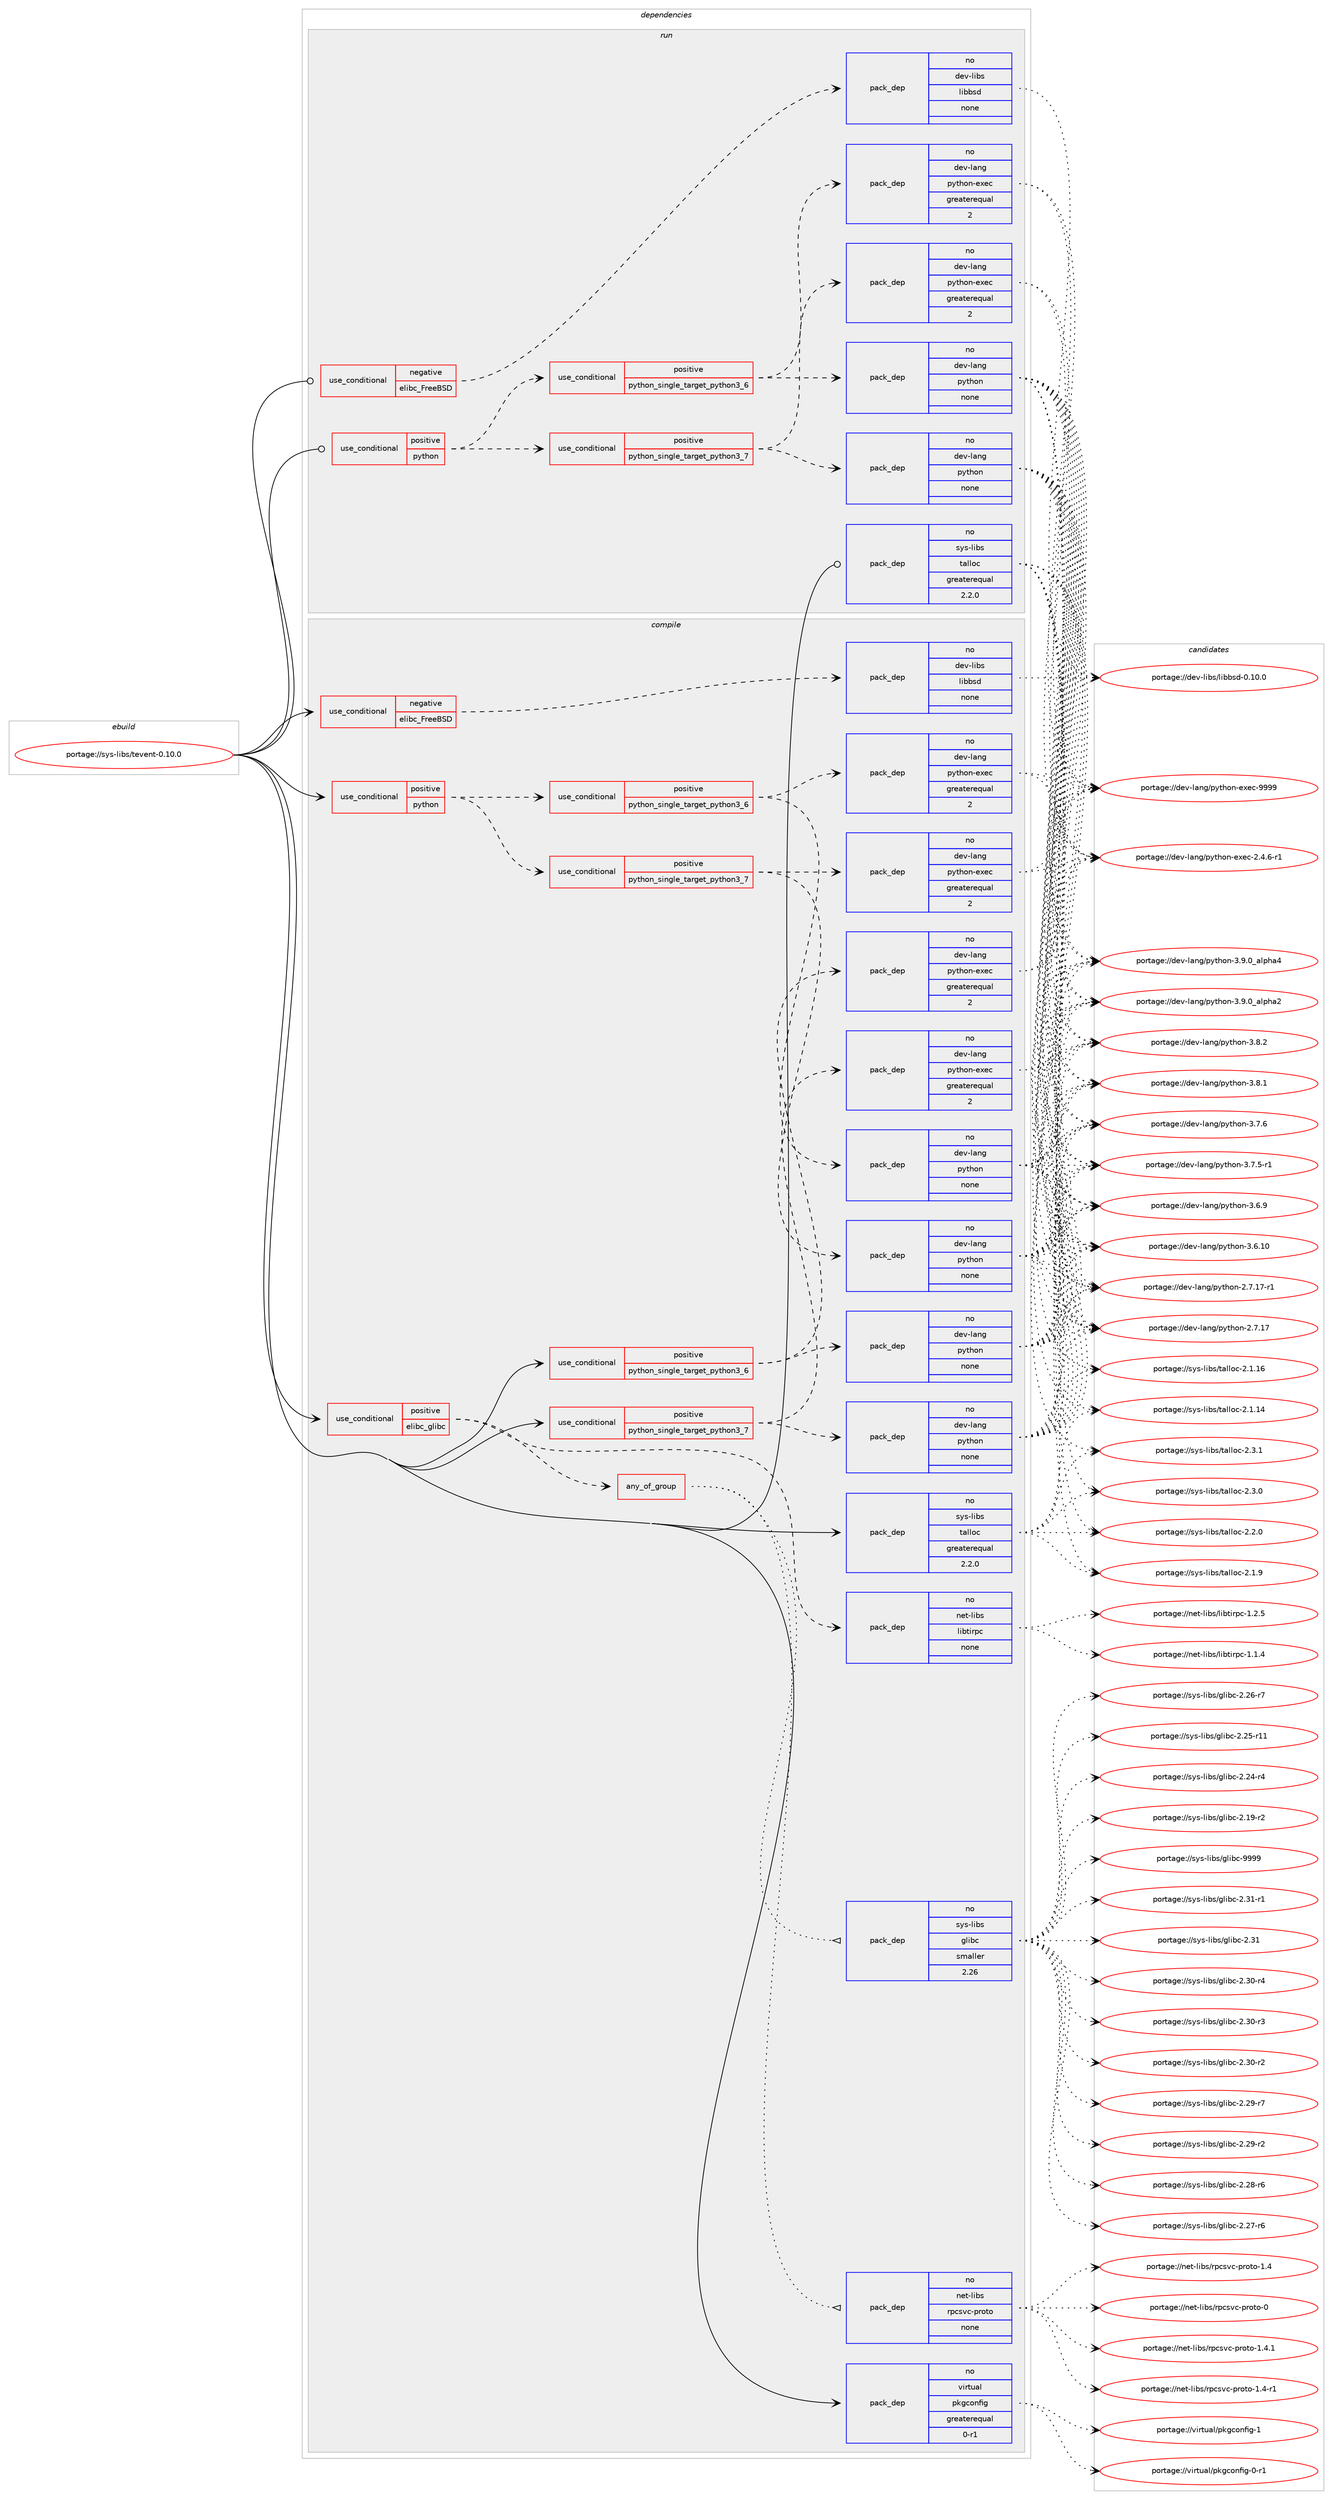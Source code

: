digraph prolog {

# *************
# Graph options
# *************

newrank=true;
concentrate=true;
compound=true;
graph [rankdir=LR,fontname=Helvetica,fontsize=10,ranksep=1.5];#, ranksep=2.5, nodesep=0.2];
edge  [arrowhead=vee];
node  [fontname=Helvetica,fontsize=10];

# **********
# The ebuild
# **********

subgraph cluster_leftcol {
color=gray;
rank=same;
label=<<i>ebuild</i>>;
id [label="portage://sys-libs/tevent-0.10.0", color=red, width=4, href="../sys-libs/tevent-0.10.0.svg"];
}

# ****************
# The dependencies
# ****************

subgraph cluster_midcol {
color=gray;
label=<<i>dependencies</i>>;
subgraph cluster_compile {
fillcolor="#eeeeee";
style=filled;
label=<<i>compile</i>>;
subgraph cond4148 {
dependency25490 [label=<<TABLE BORDER="0" CELLBORDER="1" CELLSPACING="0" CELLPADDING="4"><TR><TD ROWSPAN="3" CELLPADDING="10">use_conditional</TD></TR><TR><TD>negative</TD></TR><TR><TD>elibc_FreeBSD</TD></TR></TABLE>>, shape=none, color=red];
subgraph pack20669 {
dependency25491 [label=<<TABLE BORDER="0" CELLBORDER="1" CELLSPACING="0" CELLPADDING="4" WIDTH="220"><TR><TD ROWSPAN="6" CELLPADDING="30">pack_dep</TD></TR><TR><TD WIDTH="110">no</TD></TR><TR><TD>dev-libs</TD></TR><TR><TD>libbsd</TD></TR><TR><TD>none</TD></TR><TR><TD></TD></TR></TABLE>>, shape=none, color=blue];
}
dependency25490:e -> dependency25491:w [weight=20,style="dashed",arrowhead="vee"];
}
id:e -> dependency25490:w [weight=20,style="solid",arrowhead="vee"];
subgraph cond4149 {
dependency25492 [label=<<TABLE BORDER="0" CELLBORDER="1" CELLSPACING="0" CELLPADDING="4"><TR><TD ROWSPAN="3" CELLPADDING="10">use_conditional</TD></TR><TR><TD>positive</TD></TR><TR><TD>elibc_glibc</TD></TR></TABLE>>, shape=none, color=red];
subgraph pack20670 {
dependency25493 [label=<<TABLE BORDER="0" CELLBORDER="1" CELLSPACING="0" CELLPADDING="4" WIDTH="220"><TR><TD ROWSPAN="6" CELLPADDING="30">pack_dep</TD></TR><TR><TD WIDTH="110">no</TD></TR><TR><TD>net-libs</TD></TR><TR><TD>libtirpc</TD></TR><TR><TD>none</TD></TR><TR><TD></TD></TR></TABLE>>, shape=none, color=blue];
}
dependency25492:e -> dependency25493:w [weight=20,style="dashed",arrowhead="vee"];
subgraph any656 {
dependency25494 [label=<<TABLE BORDER="0" CELLBORDER="1" CELLSPACING="0" CELLPADDING="4"><TR><TD CELLPADDING="10">any_of_group</TD></TR></TABLE>>, shape=none, color=red];subgraph pack20671 {
dependency25495 [label=<<TABLE BORDER="0" CELLBORDER="1" CELLSPACING="0" CELLPADDING="4" WIDTH="220"><TR><TD ROWSPAN="6" CELLPADDING="30">pack_dep</TD></TR><TR><TD WIDTH="110">no</TD></TR><TR><TD>net-libs</TD></TR><TR><TD>rpcsvc-proto</TD></TR><TR><TD>none</TD></TR><TR><TD></TD></TR></TABLE>>, shape=none, color=blue];
}
dependency25494:e -> dependency25495:w [weight=20,style="dotted",arrowhead="oinv"];
subgraph pack20672 {
dependency25496 [label=<<TABLE BORDER="0" CELLBORDER="1" CELLSPACING="0" CELLPADDING="4" WIDTH="220"><TR><TD ROWSPAN="6" CELLPADDING="30">pack_dep</TD></TR><TR><TD WIDTH="110">no</TD></TR><TR><TD>sys-libs</TD></TR><TR><TD>glibc</TD></TR><TR><TD>smaller</TD></TR><TR><TD>2.26</TD></TR></TABLE>>, shape=none, color=blue];
}
dependency25494:e -> dependency25496:w [weight=20,style="dotted",arrowhead="oinv"];
}
dependency25492:e -> dependency25494:w [weight=20,style="dashed",arrowhead="vee"];
}
id:e -> dependency25492:w [weight=20,style="solid",arrowhead="vee"];
subgraph cond4150 {
dependency25497 [label=<<TABLE BORDER="0" CELLBORDER="1" CELLSPACING="0" CELLPADDING="4"><TR><TD ROWSPAN="3" CELLPADDING="10">use_conditional</TD></TR><TR><TD>positive</TD></TR><TR><TD>python</TD></TR></TABLE>>, shape=none, color=red];
subgraph cond4151 {
dependency25498 [label=<<TABLE BORDER="0" CELLBORDER="1" CELLSPACING="0" CELLPADDING="4"><TR><TD ROWSPAN="3" CELLPADDING="10">use_conditional</TD></TR><TR><TD>positive</TD></TR><TR><TD>python_single_target_python3_6</TD></TR></TABLE>>, shape=none, color=red];
subgraph pack20673 {
dependency25499 [label=<<TABLE BORDER="0" CELLBORDER="1" CELLSPACING="0" CELLPADDING="4" WIDTH="220"><TR><TD ROWSPAN="6" CELLPADDING="30">pack_dep</TD></TR><TR><TD WIDTH="110">no</TD></TR><TR><TD>dev-lang</TD></TR><TR><TD>python</TD></TR><TR><TD>none</TD></TR><TR><TD></TD></TR></TABLE>>, shape=none, color=blue];
}
dependency25498:e -> dependency25499:w [weight=20,style="dashed",arrowhead="vee"];
subgraph pack20674 {
dependency25500 [label=<<TABLE BORDER="0" CELLBORDER="1" CELLSPACING="0" CELLPADDING="4" WIDTH="220"><TR><TD ROWSPAN="6" CELLPADDING="30">pack_dep</TD></TR><TR><TD WIDTH="110">no</TD></TR><TR><TD>dev-lang</TD></TR><TR><TD>python-exec</TD></TR><TR><TD>greaterequal</TD></TR><TR><TD>2</TD></TR></TABLE>>, shape=none, color=blue];
}
dependency25498:e -> dependency25500:w [weight=20,style="dashed",arrowhead="vee"];
}
dependency25497:e -> dependency25498:w [weight=20,style="dashed",arrowhead="vee"];
subgraph cond4152 {
dependency25501 [label=<<TABLE BORDER="0" CELLBORDER="1" CELLSPACING="0" CELLPADDING="4"><TR><TD ROWSPAN="3" CELLPADDING="10">use_conditional</TD></TR><TR><TD>positive</TD></TR><TR><TD>python_single_target_python3_7</TD></TR></TABLE>>, shape=none, color=red];
subgraph pack20675 {
dependency25502 [label=<<TABLE BORDER="0" CELLBORDER="1" CELLSPACING="0" CELLPADDING="4" WIDTH="220"><TR><TD ROWSPAN="6" CELLPADDING="30">pack_dep</TD></TR><TR><TD WIDTH="110">no</TD></TR><TR><TD>dev-lang</TD></TR><TR><TD>python</TD></TR><TR><TD>none</TD></TR><TR><TD></TD></TR></TABLE>>, shape=none, color=blue];
}
dependency25501:e -> dependency25502:w [weight=20,style="dashed",arrowhead="vee"];
subgraph pack20676 {
dependency25503 [label=<<TABLE BORDER="0" CELLBORDER="1" CELLSPACING="0" CELLPADDING="4" WIDTH="220"><TR><TD ROWSPAN="6" CELLPADDING="30">pack_dep</TD></TR><TR><TD WIDTH="110">no</TD></TR><TR><TD>dev-lang</TD></TR><TR><TD>python-exec</TD></TR><TR><TD>greaterequal</TD></TR><TR><TD>2</TD></TR></TABLE>>, shape=none, color=blue];
}
dependency25501:e -> dependency25503:w [weight=20,style="dashed",arrowhead="vee"];
}
dependency25497:e -> dependency25501:w [weight=20,style="dashed",arrowhead="vee"];
}
id:e -> dependency25497:w [weight=20,style="solid",arrowhead="vee"];
subgraph cond4153 {
dependency25504 [label=<<TABLE BORDER="0" CELLBORDER="1" CELLSPACING="0" CELLPADDING="4"><TR><TD ROWSPAN="3" CELLPADDING="10">use_conditional</TD></TR><TR><TD>positive</TD></TR><TR><TD>python_single_target_python3_6</TD></TR></TABLE>>, shape=none, color=red];
subgraph pack20677 {
dependency25505 [label=<<TABLE BORDER="0" CELLBORDER="1" CELLSPACING="0" CELLPADDING="4" WIDTH="220"><TR><TD ROWSPAN="6" CELLPADDING="30">pack_dep</TD></TR><TR><TD WIDTH="110">no</TD></TR><TR><TD>dev-lang</TD></TR><TR><TD>python</TD></TR><TR><TD>none</TD></TR><TR><TD></TD></TR></TABLE>>, shape=none, color=blue];
}
dependency25504:e -> dependency25505:w [weight=20,style="dashed",arrowhead="vee"];
subgraph pack20678 {
dependency25506 [label=<<TABLE BORDER="0" CELLBORDER="1" CELLSPACING="0" CELLPADDING="4" WIDTH="220"><TR><TD ROWSPAN="6" CELLPADDING="30">pack_dep</TD></TR><TR><TD WIDTH="110">no</TD></TR><TR><TD>dev-lang</TD></TR><TR><TD>python-exec</TD></TR><TR><TD>greaterequal</TD></TR><TR><TD>2</TD></TR></TABLE>>, shape=none, color=blue];
}
dependency25504:e -> dependency25506:w [weight=20,style="dashed",arrowhead="vee"];
}
id:e -> dependency25504:w [weight=20,style="solid",arrowhead="vee"];
subgraph cond4154 {
dependency25507 [label=<<TABLE BORDER="0" CELLBORDER="1" CELLSPACING="0" CELLPADDING="4"><TR><TD ROWSPAN="3" CELLPADDING="10">use_conditional</TD></TR><TR><TD>positive</TD></TR><TR><TD>python_single_target_python3_7</TD></TR></TABLE>>, shape=none, color=red];
subgraph pack20679 {
dependency25508 [label=<<TABLE BORDER="0" CELLBORDER="1" CELLSPACING="0" CELLPADDING="4" WIDTH="220"><TR><TD ROWSPAN="6" CELLPADDING="30">pack_dep</TD></TR><TR><TD WIDTH="110">no</TD></TR><TR><TD>dev-lang</TD></TR><TR><TD>python</TD></TR><TR><TD>none</TD></TR><TR><TD></TD></TR></TABLE>>, shape=none, color=blue];
}
dependency25507:e -> dependency25508:w [weight=20,style="dashed",arrowhead="vee"];
subgraph pack20680 {
dependency25509 [label=<<TABLE BORDER="0" CELLBORDER="1" CELLSPACING="0" CELLPADDING="4" WIDTH="220"><TR><TD ROWSPAN="6" CELLPADDING="30">pack_dep</TD></TR><TR><TD WIDTH="110">no</TD></TR><TR><TD>dev-lang</TD></TR><TR><TD>python-exec</TD></TR><TR><TD>greaterequal</TD></TR><TR><TD>2</TD></TR></TABLE>>, shape=none, color=blue];
}
dependency25507:e -> dependency25509:w [weight=20,style="dashed",arrowhead="vee"];
}
id:e -> dependency25507:w [weight=20,style="solid",arrowhead="vee"];
subgraph pack20681 {
dependency25510 [label=<<TABLE BORDER="0" CELLBORDER="1" CELLSPACING="0" CELLPADDING="4" WIDTH="220"><TR><TD ROWSPAN="6" CELLPADDING="30">pack_dep</TD></TR><TR><TD WIDTH="110">no</TD></TR><TR><TD>sys-libs</TD></TR><TR><TD>talloc</TD></TR><TR><TD>greaterequal</TD></TR><TR><TD>2.2.0</TD></TR></TABLE>>, shape=none, color=blue];
}
id:e -> dependency25510:w [weight=20,style="solid",arrowhead="vee"];
subgraph pack20682 {
dependency25511 [label=<<TABLE BORDER="0" CELLBORDER="1" CELLSPACING="0" CELLPADDING="4" WIDTH="220"><TR><TD ROWSPAN="6" CELLPADDING="30">pack_dep</TD></TR><TR><TD WIDTH="110">no</TD></TR><TR><TD>virtual</TD></TR><TR><TD>pkgconfig</TD></TR><TR><TD>greaterequal</TD></TR><TR><TD>0-r1</TD></TR></TABLE>>, shape=none, color=blue];
}
id:e -> dependency25511:w [weight=20,style="solid",arrowhead="vee"];
}
subgraph cluster_compileandrun {
fillcolor="#eeeeee";
style=filled;
label=<<i>compile and run</i>>;
}
subgraph cluster_run {
fillcolor="#eeeeee";
style=filled;
label=<<i>run</i>>;
subgraph cond4155 {
dependency25512 [label=<<TABLE BORDER="0" CELLBORDER="1" CELLSPACING="0" CELLPADDING="4"><TR><TD ROWSPAN="3" CELLPADDING="10">use_conditional</TD></TR><TR><TD>negative</TD></TR><TR><TD>elibc_FreeBSD</TD></TR></TABLE>>, shape=none, color=red];
subgraph pack20683 {
dependency25513 [label=<<TABLE BORDER="0" CELLBORDER="1" CELLSPACING="0" CELLPADDING="4" WIDTH="220"><TR><TD ROWSPAN="6" CELLPADDING="30">pack_dep</TD></TR><TR><TD WIDTH="110">no</TD></TR><TR><TD>dev-libs</TD></TR><TR><TD>libbsd</TD></TR><TR><TD>none</TD></TR><TR><TD></TD></TR></TABLE>>, shape=none, color=blue];
}
dependency25512:e -> dependency25513:w [weight=20,style="dashed",arrowhead="vee"];
}
id:e -> dependency25512:w [weight=20,style="solid",arrowhead="odot"];
subgraph cond4156 {
dependency25514 [label=<<TABLE BORDER="0" CELLBORDER="1" CELLSPACING="0" CELLPADDING="4"><TR><TD ROWSPAN="3" CELLPADDING="10">use_conditional</TD></TR><TR><TD>positive</TD></TR><TR><TD>python</TD></TR></TABLE>>, shape=none, color=red];
subgraph cond4157 {
dependency25515 [label=<<TABLE BORDER="0" CELLBORDER="1" CELLSPACING="0" CELLPADDING="4"><TR><TD ROWSPAN="3" CELLPADDING="10">use_conditional</TD></TR><TR><TD>positive</TD></TR><TR><TD>python_single_target_python3_6</TD></TR></TABLE>>, shape=none, color=red];
subgraph pack20684 {
dependency25516 [label=<<TABLE BORDER="0" CELLBORDER="1" CELLSPACING="0" CELLPADDING="4" WIDTH="220"><TR><TD ROWSPAN="6" CELLPADDING="30">pack_dep</TD></TR><TR><TD WIDTH="110">no</TD></TR><TR><TD>dev-lang</TD></TR><TR><TD>python</TD></TR><TR><TD>none</TD></TR><TR><TD></TD></TR></TABLE>>, shape=none, color=blue];
}
dependency25515:e -> dependency25516:w [weight=20,style="dashed",arrowhead="vee"];
subgraph pack20685 {
dependency25517 [label=<<TABLE BORDER="0" CELLBORDER="1" CELLSPACING="0" CELLPADDING="4" WIDTH="220"><TR><TD ROWSPAN="6" CELLPADDING="30">pack_dep</TD></TR><TR><TD WIDTH="110">no</TD></TR><TR><TD>dev-lang</TD></TR><TR><TD>python-exec</TD></TR><TR><TD>greaterequal</TD></TR><TR><TD>2</TD></TR></TABLE>>, shape=none, color=blue];
}
dependency25515:e -> dependency25517:w [weight=20,style="dashed",arrowhead="vee"];
}
dependency25514:e -> dependency25515:w [weight=20,style="dashed",arrowhead="vee"];
subgraph cond4158 {
dependency25518 [label=<<TABLE BORDER="0" CELLBORDER="1" CELLSPACING="0" CELLPADDING="4"><TR><TD ROWSPAN="3" CELLPADDING="10">use_conditional</TD></TR><TR><TD>positive</TD></TR><TR><TD>python_single_target_python3_7</TD></TR></TABLE>>, shape=none, color=red];
subgraph pack20686 {
dependency25519 [label=<<TABLE BORDER="0" CELLBORDER="1" CELLSPACING="0" CELLPADDING="4" WIDTH="220"><TR><TD ROWSPAN="6" CELLPADDING="30">pack_dep</TD></TR><TR><TD WIDTH="110">no</TD></TR><TR><TD>dev-lang</TD></TR><TR><TD>python</TD></TR><TR><TD>none</TD></TR><TR><TD></TD></TR></TABLE>>, shape=none, color=blue];
}
dependency25518:e -> dependency25519:w [weight=20,style="dashed",arrowhead="vee"];
subgraph pack20687 {
dependency25520 [label=<<TABLE BORDER="0" CELLBORDER="1" CELLSPACING="0" CELLPADDING="4" WIDTH="220"><TR><TD ROWSPAN="6" CELLPADDING="30">pack_dep</TD></TR><TR><TD WIDTH="110">no</TD></TR><TR><TD>dev-lang</TD></TR><TR><TD>python-exec</TD></TR><TR><TD>greaterequal</TD></TR><TR><TD>2</TD></TR></TABLE>>, shape=none, color=blue];
}
dependency25518:e -> dependency25520:w [weight=20,style="dashed",arrowhead="vee"];
}
dependency25514:e -> dependency25518:w [weight=20,style="dashed",arrowhead="vee"];
}
id:e -> dependency25514:w [weight=20,style="solid",arrowhead="odot"];
subgraph pack20688 {
dependency25521 [label=<<TABLE BORDER="0" CELLBORDER="1" CELLSPACING="0" CELLPADDING="4" WIDTH="220"><TR><TD ROWSPAN="6" CELLPADDING="30">pack_dep</TD></TR><TR><TD WIDTH="110">no</TD></TR><TR><TD>sys-libs</TD></TR><TR><TD>talloc</TD></TR><TR><TD>greaterequal</TD></TR><TR><TD>2.2.0</TD></TR></TABLE>>, shape=none, color=blue];
}
id:e -> dependency25521:w [weight=20,style="solid",arrowhead="odot"];
}
}

# **************
# The candidates
# **************

subgraph cluster_choices {
rank=same;
color=gray;
label=<<i>candidates</i>>;

subgraph choice20669 {
color=black;
nodesep=1;
choice100101118451081059811547108105989811510045484649484648 [label="portage://dev-libs/libbsd-0.10.0", color=red, width=4,href="../dev-libs/libbsd-0.10.0.svg"];
dependency25491:e -> choice100101118451081059811547108105989811510045484649484648:w [style=dotted,weight="100"];
}
subgraph choice20670 {
color=black;
nodesep=1;
choice1101011164510810598115471081059811610511411299454946504653 [label="portage://net-libs/libtirpc-1.2.5", color=red, width=4,href="../net-libs/libtirpc-1.2.5.svg"];
choice1101011164510810598115471081059811610511411299454946494652 [label="portage://net-libs/libtirpc-1.1.4", color=red, width=4,href="../net-libs/libtirpc-1.1.4.svg"];
dependency25493:e -> choice1101011164510810598115471081059811610511411299454946504653:w [style=dotted,weight="100"];
dependency25493:e -> choice1101011164510810598115471081059811610511411299454946494652:w [style=dotted,weight="100"];
}
subgraph choice20671 {
color=black;
nodesep=1;
choice110101116451081059811547114112991151189945112114111116111454946524649 [label="portage://net-libs/rpcsvc-proto-1.4.1", color=red, width=4,href="../net-libs/rpcsvc-proto-1.4.1.svg"];
choice110101116451081059811547114112991151189945112114111116111454946524511449 [label="portage://net-libs/rpcsvc-proto-1.4-r1", color=red, width=4,href="../net-libs/rpcsvc-proto-1.4-r1.svg"];
choice11010111645108105981154711411299115118994511211411111611145494652 [label="portage://net-libs/rpcsvc-proto-1.4", color=red, width=4,href="../net-libs/rpcsvc-proto-1.4.svg"];
choice1101011164510810598115471141129911511899451121141111161114548 [label="portage://net-libs/rpcsvc-proto-0", color=red, width=4,href="../net-libs/rpcsvc-proto-0.svg"];
dependency25495:e -> choice110101116451081059811547114112991151189945112114111116111454946524649:w [style=dotted,weight="100"];
dependency25495:e -> choice110101116451081059811547114112991151189945112114111116111454946524511449:w [style=dotted,weight="100"];
dependency25495:e -> choice11010111645108105981154711411299115118994511211411111611145494652:w [style=dotted,weight="100"];
dependency25495:e -> choice1101011164510810598115471141129911511899451121141111161114548:w [style=dotted,weight="100"];
}
subgraph choice20672 {
color=black;
nodesep=1;
choice11512111545108105981154710310810598994557575757 [label="portage://sys-libs/glibc-9999", color=red, width=4,href="../sys-libs/glibc-9999.svg"];
choice115121115451081059811547103108105989945504651494511449 [label="portage://sys-libs/glibc-2.31-r1", color=red, width=4,href="../sys-libs/glibc-2.31-r1.svg"];
choice11512111545108105981154710310810598994550465149 [label="portage://sys-libs/glibc-2.31", color=red, width=4,href="../sys-libs/glibc-2.31.svg"];
choice115121115451081059811547103108105989945504651484511452 [label="portage://sys-libs/glibc-2.30-r4", color=red, width=4,href="../sys-libs/glibc-2.30-r4.svg"];
choice115121115451081059811547103108105989945504651484511451 [label="portage://sys-libs/glibc-2.30-r3", color=red, width=4,href="../sys-libs/glibc-2.30-r3.svg"];
choice115121115451081059811547103108105989945504651484511450 [label="portage://sys-libs/glibc-2.30-r2", color=red, width=4,href="../sys-libs/glibc-2.30-r2.svg"];
choice115121115451081059811547103108105989945504650574511455 [label="portage://sys-libs/glibc-2.29-r7", color=red, width=4,href="../sys-libs/glibc-2.29-r7.svg"];
choice115121115451081059811547103108105989945504650574511450 [label="portage://sys-libs/glibc-2.29-r2", color=red, width=4,href="../sys-libs/glibc-2.29-r2.svg"];
choice115121115451081059811547103108105989945504650564511454 [label="portage://sys-libs/glibc-2.28-r6", color=red, width=4,href="../sys-libs/glibc-2.28-r6.svg"];
choice115121115451081059811547103108105989945504650554511454 [label="portage://sys-libs/glibc-2.27-r6", color=red, width=4,href="../sys-libs/glibc-2.27-r6.svg"];
choice115121115451081059811547103108105989945504650544511455 [label="portage://sys-libs/glibc-2.26-r7", color=red, width=4,href="../sys-libs/glibc-2.26-r7.svg"];
choice11512111545108105981154710310810598994550465053451144949 [label="portage://sys-libs/glibc-2.25-r11", color=red, width=4,href="../sys-libs/glibc-2.25-r11.svg"];
choice115121115451081059811547103108105989945504650524511452 [label="portage://sys-libs/glibc-2.24-r4", color=red, width=4,href="../sys-libs/glibc-2.24-r4.svg"];
choice115121115451081059811547103108105989945504649574511450 [label="portage://sys-libs/glibc-2.19-r2", color=red, width=4,href="../sys-libs/glibc-2.19-r2.svg"];
dependency25496:e -> choice11512111545108105981154710310810598994557575757:w [style=dotted,weight="100"];
dependency25496:e -> choice115121115451081059811547103108105989945504651494511449:w [style=dotted,weight="100"];
dependency25496:e -> choice11512111545108105981154710310810598994550465149:w [style=dotted,weight="100"];
dependency25496:e -> choice115121115451081059811547103108105989945504651484511452:w [style=dotted,weight="100"];
dependency25496:e -> choice115121115451081059811547103108105989945504651484511451:w [style=dotted,weight="100"];
dependency25496:e -> choice115121115451081059811547103108105989945504651484511450:w [style=dotted,weight="100"];
dependency25496:e -> choice115121115451081059811547103108105989945504650574511455:w [style=dotted,weight="100"];
dependency25496:e -> choice115121115451081059811547103108105989945504650574511450:w [style=dotted,weight="100"];
dependency25496:e -> choice115121115451081059811547103108105989945504650564511454:w [style=dotted,weight="100"];
dependency25496:e -> choice115121115451081059811547103108105989945504650554511454:w [style=dotted,weight="100"];
dependency25496:e -> choice115121115451081059811547103108105989945504650544511455:w [style=dotted,weight="100"];
dependency25496:e -> choice11512111545108105981154710310810598994550465053451144949:w [style=dotted,weight="100"];
dependency25496:e -> choice115121115451081059811547103108105989945504650524511452:w [style=dotted,weight="100"];
dependency25496:e -> choice115121115451081059811547103108105989945504649574511450:w [style=dotted,weight="100"];
}
subgraph choice20673 {
color=black;
nodesep=1;
choice10010111845108971101034711212111610411111045514657464895971081121049752 [label="portage://dev-lang/python-3.9.0_alpha4", color=red, width=4,href="../dev-lang/python-3.9.0_alpha4.svg"];
choice10010111845108971101034711212111610411111045514657464895971081121049750 [label="portage://dev-lang/python-3.9.0_alpha2", color=red, width=4,href="../dev-lang/python-3.9.0_alpha2.svg"];
choice100101118451089711010347112121116104111110455146564650 [label="portage://dev-lang/python-3.8.2", color=red, width=4,href="../dev-lang/python-3.8.2.svg"];
choice100101118451089711010347112121116104111110455146564649 [label="portage://dev-lang/python-3.8.1", color=red, width=4,href="../dev-lang/python-3.8.1.svg"];
choice100101118451089711010347112121116104111110455146554654 [label="portage://dev-lang/python-3.7.6", color=red, width=4,href="../dev-lang/python-3.7.6.svg"];
choice1001011184510897110103471121211161041111104551465546534511449 [label="portage://dev-lang/python-3.7.5-r1", color=red, width=4,href="../dev-lang/python-3.7.5-r1.svg"];
choice100101118451089711010347112121116104111110455146544657 [label="portage://dev-lang/python-3.6.9", color=red, width=4,href="../dev-lang/python-3.6.9.svg"];
choice10010111845108971101034711212111610411111045514654464948 [label="portage://dev-lang/python-3.6.10", color=red, width=4,href="../dev-lang/python-3.6.10.svg"];
choice100101118451089711010347112121116104111110455046554649554511449 [label="portage://dev-lang/python-2.7.17-r1", color=red, width=4,href="../dev-lang/python-2.7.17-r1.svg"];
choice10010111845108971101034711212111610411111045504655464955 [label="portage://dev-lang/python-2.7.17", color=red, width=4,href="../dev-lang/python-2.7.17.svg"];
dependency25499:e -> choice10010111845108971101034711212111610411111045514657464895971081121049752:w [style=dotted,weight="100"];
dependency25499:e -> choice10010111845108971101034711212111610411111045514657464895971081121049750:w [style=dotted,weight="100"];
dependency25499:e -> choice100101118451089711010347112121116104111110455146564650:w [style=dotted,weight="100"];
dependency25499:e -> choice100101118451089711010347112121116104111110455146564649:w [style=dotted,weight="100"];
dependency25499:e -> choice100101118451089711010347112121116104111110455146554654:w [style=dotted,weight="100"];
dependency25499:e -> choice1001011184510897110103471121211161041111104551465546534511449:w [style=dotted,weight="100"];
dependency25499:e -> choice100101118451089711010347112121116104111110455146544657:w [style=dotted,weight="100"];
dependency25499:e -> choice10010111845108971101034711212111610411111045514654464948:w [style=dotted,weight="100"];
dependency25499:e -> choice100101118451089711010347112121116104111110455046554649554511449:w [style=dotted,weight="100"];
dependency25499:e -> choice10010111845108971101034711212111610411111045504655464955:w [style=dotted,weight="100"];
}
subgraph choice20674 {
color=black;
nodesep=1;
choice10010111845108971101034711212111610411111045101120101994557575757 [label="portage://dev-lang/python-exec-9999", color=red, width=4,href="../dev-lang/python-exec-9999.svg"];
choice10010111845108971101034711212111610411111045101120101994550465246544511449 [label="portage://dev-lang/python-exec-2.4.6-r1", color=red, width=4,href="../dev-lang/python-exec-2.4.6-r1.svg"];
dependency25500:e -> choice10010111845108971101034711212111610411111045101120101994557575757:w [style=dotted,weight="100"];
dependency25500:e -> choice10010111845108971101034711212111610411111045101120101994550465246544511449:w [style=dotted,weight="100"];
}
subgraph choice20675 {
color=black;
nodesep=1;
choice10010111845108971101034711212111610411111045514657464895971081121049752 [label="portage://dev-lang/python-3.9.0_alpha4", color=red, width=4,href="../dev-lang/python-3.9.0_alpha4.svg"];
choice10010111845108971101034711212111610411111045514657464895971081121049750 [label="portage://dev-lang/python-3.9.0_alpha2", color=red, width=4,href="../dev-lang/python-3.9.0_alpha2.svg"];
choice100101118451089711010347112121116104111110455146564650 [label="portage://dev-lang/python-3.8.2", color=red, width=4,href="../dev-lang/python-3.8.2.svg"];
choice100101118451089711010347112121116104111110455146564649 [label="portage://dev-lang/python-3.8.1", color=red, width=4,href="../dev-lang/python-3.8.1.svg"];
choice100101118451089711010347112121116104111110455146554654 [label="portage://dev-lang/python-3.7.6", color=red, width=4,href="../dev-lang/python-3.7.6.svg"];
choice1001011184510897110103471121211161041111104551465546534511449 [label="portage://dev-lang/python-3.7.5-r1", color=red, width=4,href="../dev-lang/python-3.7.5-r1.svg"];
choice100101118451089711010347112121116104111110455146544657 [label="portage://dev-lang/python-3.6.9", color=red, width=4,href="../dev-lang/python-3.6.9.svg"];
choice10010111845108971101034711212111610411111045514654464948 [label="portage://dev-lang/python-3.6.10", color=red, width=4,href="../dev-lang/python-3.6.10.svg"];
choice100101118451089711010347112121116104111110455046554649554511449 [label="portage://dev-lang/python-2.7.17-r1", color=red, width=4,href="../dev-lang/python-2.7.17-r1.svg"];
choice10010111845108971101034711212111610411111045504655464955 [label="portage://dev-lang/python-2.7.17", color=red, width=4,href="../dev-lang/python-2.7.17.svg"];
dependency25502:e -> choice10010111845108971101034711212111610411111045514657464895971081121049752:w [style=dotted,weight="100"];
dependency25502:e -> choice10010111845108971101034711212111610411111045514657464895971081121049750:w [style=dotted,weight="100"];
dependency25502:e -> choice100101118451089711010347112121116104111110455146564650:w [style=dotted,weight="100"];
dependency25502:e -> choice100101118451089711010347112121116104111110455146564649:w [style=dotted,weight="100"];
dependency25502:e -> choice100101118451089711010347112121116104111110455146554654:w [style=dotted,weight="100"];
dependency25502:e -> choice1001011184510897110103471121211161041111104551465546534511449:w [style=dotted,weight="100"];
dependency25502:e -> choice100101118451089711010347112121116104111110455146544657:w [style=dotted,weight="100"];
dependency25502:e -> choice10010111845108971101034711212111610411111045514654464948:w [style=dotted,weight="100"];
dependency25502:e -> choice100101118451089711010347112121116104111110455046554649554511449:w [style=dotted,weight="100"];
dependency25502:e -> choice10010111845108971101034711212111610411111045504655464955:w [style=dotted,weight="100"];
}
subgraph choice20676 {
color=black;
nodesep=1;
choice10010111845108971101034711212111610411111045101120101994557575757 [label="portage://dev-lang/python-exec-9999", color=red, width=4,href="../dev-lang/python-exec-9999.svg"];
choice10010111845108971101034711212111610411111045101120101994550465246544511449 [label="portage://dev-lang/python-exec-2.4.6-r1", color=red, width=4,href="../dev-lang/python-exec-2.4.6-r1.svg"];
dependency25503:e -> choice10010111845108971101034711212111610411111045101120101994557575757:w [style=dotted,weight="100"];
dependency25503:e -> choice10010111845108971101034711212111610411111045101120101994550465246544511449:w [style=dotted,weight="100"];
}
subgraph choice20677 {
color=black;
nodesep=1;
choice10010111845108971101034711212111610411111045514657464895971081121049752 [label="portage://dev-lang/python-3.9.0_alpha4", color=red, width=4,href="../dev-lang/python-3.9.0_alpha4.svg"];
choice10010111845108971101034711212111610411111045514657464895971081121049750 [label="portage://dev-lang/python-3.9.0_alpha2", color=red, width=4,href="../dev-lang/python-3.9.0_alpha2.svg"];
choice100101118451089711010347112121116104111110455146564650 [label="portage://dev-lang/python-3.8.2", color=red, width=4,href="../dev-lang/python-3.8.2.svg"];
choice100101118451089711010347112121116104111110455146564649 [label="portage://dev-lang/python-3.8.1", color=red, width=4,href="../dev-lang/python-3.8.1.svg"];
choice100101118451089711010347112121116104111110455146554654 [label="portage://dev-lang/python-3.7.6", color=red, width=4,href="../dev-lang/python-3.7.6.svg"];
choice1001011184510897110103471121211161041111104551465546534511449 [label="portage://dev-lang/python-3.7.5-r1", color=red, width=4,href="../dev-lang/python-3.7.5-r1.svg"];
choice100101118451089711010347112121116104111110455146544657 [label="portage://dev-lang/python-3.6.9", color=red, width=4,href="../dev-lang/python-3.6.9.svg"];
choice10010111845108971101034711212111610411111045514654464948 [label="portage://dev-lang/python-3.6.10", color=red, width=4,href="../dev-lang/python-3.6.10.svg"];
choice100101118451089711010347112121116104111110455046554649554511449 [label="portage://dev-lang/python-2.7.17-r1", color=red, width=4,href="../dev-lang/python-2.7.17-r1.svg"];
choice10010111845108971101034711212111610411111045504655464955 [label="portage://dev-lang/python-2.7.17", color=red, width=4,href="../dev-lang/python-2.7.17.svg"];
dependency25505:e -> choice10010111845108971101034711212111610411111045514657464895971081121049752:w [style=dotted,weight="100"];
dependency25505:e -> choice10010111845108971101034711212111610411111045514657464895971081121049750:w [style=dotted,weight="100"];
dependency25505:e -> choice100101118451089711010347112121116104111110455146564650:w [style=dotted,weight="100"];
dependency25505:e -> choice100101118451089711010347112121116104111110455146564649:w [style=dotted,weight="100"];
dependency25505:e -> choice100101118451089711010347112121116104111110455146554654:w [style=dotted,weight="100"];
dependency25505:e -> choice1001011184510897110103471121211161041111104551465546534511449:w [style=dotted,weight="100"];
dependency25505:e -> choice100101118451089711010347112121116104111110455146544657:w [style=dotted,weight="100"];
dependency25505:e -> choice10010111845108971101034711212111610411111045514654464948:w [style=dotted,weight="100"];
dependency25505:e -> choice100101118451089711010347112121116104111110455046554649554511449:w [style=dotted,weight="100"];
dependency25505:e -> choice10010111845108971101034711212111610411111045504655464955:w [style=dotted,weight="100"];
}
subgraph choice20678 {
color=black;
nodesep=1;
choice10010111845108971101034711212111610411111045101120101994557575757 [label="portage://dev-lang/python-exec-9999", color=red, width=4,href="../dev-lang/python-exec-9999.svg"];
choice10010111845108971101034711212111610411111045101120101994550465246544511449 [label="portage://dev-lang/python-exec-2.4.6-r1", color=red, width=4,href="../dev-lang/python-exec-2.4.6-r1.svg"];
dependency25506:e -> choice10010111845108971101034711212111610411111045101120101994557575757:w [style=dotted,weight="100"];
dependency25506:e -> choice10010111845108971101034711212111610411111045101120101994550465246544511449:w [style=dotted,weight="100"];
}
subgraph choice20679 {
color=black;
nodesep=1;
choice10010111845108971101034711212111610411111045514657464895971081121049752 [label="portage://dev-lang/python-3.9.0_alpha4", color=red, width=4,href="../dev-lang/python-3.9.0_alpha4.svg"];
choice10010111845108971101034711212111610411111045514657464895971081121049750 [label="portage://dev-lang/python-3.9.0_alpha2", color=red, width=4,href="../dev-lang/python-3.9.0_alpha2.svg"];
choice100101118451089711010347112121116104111110455146564650 [label="portage://dev-lang/python-3.8.2", color=red, width=4,href="../dev-lang/python-3.8.2.svg"];
choice100101118451089711010347112121116104111110455146564649 [label="portage://dev-lang/python-3.8.1", color=red, width=4,href="../dev-lang/python-3.8.1.svg"];
choice100101118451089711010347112121116104111110455146554654 [label="portage://dev-lang/python-3.7.6", color=red, width=4,href="../dev-lang/python-3.7.6.svg"];
choice1001011184510897110103471121211161041111104551465546534511449 [label="portage://dev-lang/python-3.7.5-r1", color=red, width=4,href="../dev-lang/python-3.7.5-r1.svg"];
choice100101118451089711010347112121116104111110455146544657 [label="portage://dev-lang/python-3.6.9", color=red, width=4,href="../dev-lang/python-3.6.9.svg"];
choice10010111845108971101034711212111610411111045514654464948 [label="portage://dev-lang/python-3.6.10", color=red, width=4,href="../dev-lang/python-3.6.10.svg"];
choice100101118451089711010347112121116104111110455046554649554511449 [label="portage://dev-lang/python-2.7.17-r1", color=red, width=4,href="../dev-lang/python-2.7.17-r1.svg"];
choice10010111845108971101034711212111610411111045504655464955 [label="portage://dev-lang/python-2.7.17", color=red, width=4,href="../dev-lang/python-2.7.17.svg"];
dependency25508:e -> choice10010111845108971101034711212111610411111045514657464895971081121049752:w [style=dotted,weight="100"];
dependency25508:e -> choice10010111845108971101034711212111610411111045514657464895971081121049750:w [style=dotted,weight="100"];
dependency25508:e -> choice100101118451089711010347112121116104111110455146564650:w [style=dotted,weight="100"];
dependency25508:e -> choice100101118451089711010347112121116104111110455146564649:w [style=dotted,weight="100"];
dependency25508:e -> choice100101118451089711010347112121116104111110455146554654:w [style=dotted,weight="100"];
dependency25508:e -> choice1001011184510897110103471121211161041111104551465546534511449:w [style=dotted,weight="100"];
dependency25508:e -> choice100101118451089711010347112121116104111110455146544657:w [style=dotted,weight="100"];
dependency25508:e -> choice10010111845108971101034711212111610411111045514654464948:w [style=dotted,weight="100"];
dependency25508:e -> choice100101118451089711010347112121116104111110455046554649554511449:w [style=dotted,weight="100"];
dependency25508:e -> choice10010111845108971101034711212111610411111045504655464955:w [style=dotted,weight="100"];
}
subgraph choice20680 {
color=black;
nodesep=1;
choice10010111845108971101034711212111610411111045101120101994557575757 [label="portage://dev-lang/python-exec-9999", color=red, width=4,href="../dev-lang/python-exec-9999.svg"];
choice10010111845108971101034711212111610411111045101120101994550465246544511449 [label="portage://dev-lang/python-exec-2.4.6-r1", color=red, width=4,href="../dev-lang/python-exec-2.4.6-r1.svg"];
dependency25509:e -> choice10010111845108971101034711212111610411111045101120101994557575757:w [style=dotted,weight="100"];
dependency25509:e -> choice10010111845108971101034711212111610411111045101120101994550465246544511449:w [style=dotted,weight="100"];
}
subgraph choice20681 {
color=black;
nodesep=1;
choice1151211154510810598115471169710810811199455046514649 [label="portage://sys-libs/talloc-2.3.1", color=red, width=4,href="../sys-libs/talloc-2.3.1.svg"];
choice1151211154510810598115471169710810811199455046514648 [label="portage://sys-libs/talloc-2.3.0", color=red, width=4,href="../sys-libs/talloc-2.3.0.svg"];
choice1151211154510810598115471169710810811199455046504648 [label="portage://sys-libs/talloc-2.2.0", color=red, width=4,href="../sys-libs/talloc-2.2.0.svg"];
choice1151211154510810598115471169710810811199455046494657 [label="portage://sys-libs/talloc-2.1.9", color=red, width=4,href="../sys-libs/talloc-2.1.9.svg"];
choice115121115451081059811547116971081081119945504649464954 [label="portage://sys-libs/talloc-2.1.16", color=red, width=4,href="../sys-libs/talloc-2.1.16.svg"];
choice115121115451081059811547116971081081119945504649464952 [label="portage://sys-libs/talloc-2.1.14", color=red, width=4,href="../sys-libs/talloc-2.1.14.svg"];
dependency25510:e -> choice1151211154510810598115471169710810811199455046514649:w [style=dotted,weight="100"];
dependency25510:e -> choice1151211154510810598115471169710810811199455046514648:w [style=dotted,weight="100"];
dependency25510:e -> choice1151211154510810598115471169710810811199455046504648:w [style=dotted,weight="100"];
dependency25510:e -> choice1151211154510810598115471169710810811199455046494657:w [style=dotted,weight="100"];
dependency25510:e -> choice115121115451081059811547116971081081119945504649464954:w [style=dotted,weight="100"];
dependency25510:e -> choice115121115451081059811547116971081081119945504649464952:w [style=dotted,weight="100"];
}
subgraph choice20682 {
color=black;
nodesep=1;
choice1181051141161179710847112107103991111101021051034549 [label="portage://virtual/pkgconfig-1", color=red, width=4,href="../virtual/pkgconfig-1.svg"];
choice11810511411611797108471121071039911111010210510345484511449 [label="portage://virtual/pkgconfig-0-r1", color=red, width=4,href="../virtual/pkgconfig-0-r1.svg"];
dependency25511:e -> choice1181051141161179710847112107103991111101021051034549:w [style=dotted,weight="100"];
dependency25511:e -> choice11810511411611797108471121071039911111010210510345484511449:w [style=dotted,weight="100"];
}
subgraph choice20683 {
color=black;
nodesep=1;
choice100101118451081059811547108105989811510045484649484648 [label="portage://dev-libs/libbsd-0.10.0", color=red, width=4,href="../dev-libs/libbsd-0.10.0.svg"];
dependency25513:e -> choice100101118451081059811547108105989811510045484649484648:w [style=dotted,weight="100"];
}
subgraph choice20684 {
color=black;
nodesep=1;
choice10010111845108971101034711212111610411111045514657464895971081121049752 [label="portage://dev-lang/python-3.9.0_alpha4", color=red, width=4,href="../dev-lang/python-3.9.0_alpha4.svg"];
choice10010111845108971101034711212111610411111045514657464895971081121049750 [label="portage://dev-lang/python-3.9.0_alpha2", color=red, width=4,href="../dev-lang/python-3.9.0_alpha2.svg"];
choice100101118451089711010347112121116104111110455146564650 [label="portage://dev-lang/python-3.8.2", color=red, width=4,href="../dev-lang/python-3.8.2.svg"];
choice100101118451089711010347112121116104111110455146564649 [label="portage://dev-lang/python-3.8.1", color=red, width=4,href="../dev-lang/python-3.8.1.svg"];
choice100101118451089711010347112121116104111110455146554654 [label="portage://dev-lang/python-3.7.6", color=red, width=4,href="../dev-lang/python-3.7.6.svg"];
choice1001011184510897110103471121211161041111104551465546534511449 [label="portage://dev-lang/python-3.7.5-r1", color=red, width=4,href="../dev-lang/python-3.7.5-r1.svg"];
choice100101118451089711010347112121116104111110455146544657 [label="portage://dev-lang/python-3.6.9", color=red, width=4,href="../dev-lang/python-3.6.9.svg"];
choice10010111845108971101034711212111610411111045514654464948 [label="portage://dev-lang/python-3.6.10", color=red, width=4,href="../dev-lang/python-3.6.10.svg"];
choice100101118451089711010347112121116104111110455046554649554511449 [label="portage://dev-lang/python-2.7.17-r1", color=red, width=4,href="../dev-lang/python-2.7.17-r1.svg"];
choice10010111845108971101034711212111610411111045504655464955 [label="portage://dev-lang/python-2.7.17", color=red, width=4,href="../dev-lang/python-2.7.17.svg"];
dependency25516:e -> choice10010111845108971101034711212111610411111045514657464895971081121049752:w [style=dotted,weight="100"];
dependency25516:e -> choice10010111845108971101034711212111610411111045514657464895971081121049750:w [style=dotted,weight="100"];
dependency25516:e -> choice100101118451089711010347112121116104111110455146564650:w [style=dotted,weight="100"];
dependency25516:e -> choice100101118451089711010347112121116104111110455146564649:w [style=dotted,weight="100"];
dependency25516:e -> choice100101118451089711010347112121116104111110455146554654:w [style=dotted,weight="100"];
dependency25516:e -> choice1001011184510897110103471121211161041111104551465546534511449:w [style=dotted,weight="100"];
dependency25516:e -> choice100101118451089711010347112121116104111110455146544657:w [style=dotted,weight="100"];
dependency25516:e -> choice10010111845108971101034711212111610411111045514654464948:w [style=dotted,weight="100"];
dependency25516:e -> choice100101118451089711010347112121116104111110455046554649554511449:w [style=dotted,weight="100"];
dependency25516:e -> choice10010111845108971101034711212111610411111045504655464955:w [style=dotted,weight="100"];
}
subgraph choice20685 {
color=black;
nodesep=1;
choice10010111845108971101034711212111610411111045101120101994557575757 [label="portage://dev-lang/python-exec-9999", color=red, width=4,href="../dev-lang/python-exec-9999.svg"];
choice10010111845108971101034711212111610411111045101120101994550465246544511449 [label="portage://dev-lang/python-exec-2.4.6-r1", color=red, width=4,href="../dev-lang/python-exec-2.4.6-r1.svg"];
dependency25517:e -> choice10010111845108971101034711212111610411111045101120101994557575757:w [style=dotted,weight="100"];
dependency25517:e -> choice10010111845108971101034711212111610411111045101120101994550465246544511449:w [style=dotted,weight="100"];
}
subgraph choice20686 {
color=black;
nodesep=1;
choice10010111845108971101034711212111610411111045514657464895971081121049752 [label="portage://dev-lang/python-3.9.0_alpha4", color=red, width=4,href="../dev-lang/python-3.9.0_alpha4.svg"];
choice10010111845108971101034711212111610411111045514657464895971081121049750 [label="portage://dev-lang/python-3.9.0_alpha2", color=red, width=4,href="../dev-lang/python-3.9.0_alpha2.svg"];
choice100101118451089711010347112121116104111110455146564650 [label="portage://dev-lang/python-3.8.2", color=red, width=4,href="../dev-lang/python-3.8.2.svg"];
choice100101118451089711010347112121116104111110455146564649 [label="portage://dev-lang/python-3.8.1", color=red, width=4,href="../dev-lang/python-3.8.1.svg"];
choice100101118451089711010347112121116104111110455146554654 [label="portage://dev-lang/python-3.7.6", color=red, width=4,href="../dev-lang/python-3.7.6.svg"];
choice1001011184510897110103471121211161041111104551465546534511449 [label="portage://dev-lang/python-3.7.5-r1", color=red, width=4,href="../dev-lang/python-3.7.5-r1.svg"];
choice100101118451089711010347112121116104111110455146544657 [label="portage://dev-lang/python-3.6.9", color=red, width=4,href="../dev-lang/python-3.6.9.svg"];
choice10010111845108971101034711212111610411111045514654464948 [label="portage://dev-lang/python-3.6.10", color=red, width=4,href="../dev-lang/python-3.6.10.svg"];
choice100101118451089711010347112121116104111110455046554649554511449 [label="portage://dev-lang/python-2.7.17-r1", color=red, width=4,href="../dev-lang/python-2.7.17-r1.svg"];
choice10010111845108971101034711212111610411111045504655464955 [label="portage://dev-lang/python-2.7.17", color=red, width=4,href="../dev-lang/python-2.7.17.svg"];
dependency25519:e -> choice10010111845108971101034711212111610411111045514657464895971081121049752:w [style=dotted,weight="100"];
dependency25519:e -> choice10010111845108971101034711212111610411111045514657464895971081121049750:w [style=dotted,weight="100"];
dependency25519:e -> choice100101118451089711010347112121116104111110455146564650:w [style=dotted,weight="100"];
dependency25519:e -> choice100101118451089711010347112121116104111110455146564649:w [style=dotted,weight="100"];
dependency25519:e -> choice100101118451089711010347112121116104111110455146554654:w [style=dotted,weight="100"];
dependency25519:e -> choice1001011184510897110103471121211161041111104551465546534511449:w [style=dotted,weight="100"];
dependency25519:e -> choice100101118451089711010347112121116104111110455146544657:w [style=dotted,weight="100"];
dependency25519:e -> choice10010111845108971101034711212111610411111045514654464948:w [style=dotted,weight="100"];
dependency25519:e -> choice100101118451089711010347112121116104111110455046554649554511449:w [style=dotted,weight="100"];
dependency25519:e -> choice10010111845108971101034711212111610411111045504655464955:w [style=dotted,weight="100"];
}
subgraph choice20687 {
color=black;
nodesep=1;
choice10010111845108971101034711212111610411111045101120101994557575757 [label="portage://dev-lang/python-exec-9999", color=red, width=4,href="../dev-lang/python-exec-9999.svg"];
choice10010111845108971101034711212111610411111045101120101994550465246544511449 [label="portage://dev-lang/python-exec-2.4.6-r1", color=red, width=4,href="../dev-lang/python-exec-2.4.6-r1.svg"];
dependency25520:e -> choice10010111845108971101034711212111610411111045101120101994557575757:w [style=dotted,weight="100"];
dependency25520:e -> choice10010111845108971101034711212111610411111045101120101994550465246544511449:w [style=dotted,weight="100"];
}
subgraph choice20688 {
color=black;
nodesep=1;
choice1151211154510810598115471169710810811199455046514649 [label="portage://sys-libs/talloc-2.3.1", color=red, width=4,href="../sys-libs/talloc-2.3.1.svg"];
choice1151211154510810598115471169710810811199455046514648 [label="portage://sys-libs/talloc-2.3.0", color=red, width=4,href="../sys-libs/talloc-2.3.0.svg"];
choice1151211154510810598115471169710810811199455046504648 [label="portage://sys-libs/talloc-2.2.0", color=red, width=4,href="../sys-libs/talloc-2.2.0.svg"];
choice1151211154510810598115471169710810811199455046494657 [label="portage://sys-libs/talloc-2.1.9", color=red, width=4,href="../sys-libs/talloc-2.1.9.svg"];
choice115121115451081059811547116971081081119945504649464954 [label="portage://sys-libs/talloc-2.1.16", color=red, width=4,href="../sys-libs/talloc-2.1.16.svg"];
choice115121115451081059811547116971081081119945504649464952 [label="portage://sys-libs/talloc-2.1.14", color=red, width=4,href="../sys-libs/talloc-2.1.14.svg"];
dependency25521:e -> choice1151211154510810598115471169710810811199455046514649:w [style=dotted,weight="100"];
dependency25521:e -> choice1151211154510810598115471169710810811199455046514648:w [style=dotted,weight="100"];
dependency25521:e -> choice1151211154510810598115471169710810811199455046504648:w [style=dotted,weight="100"];
dependency25521:e -> choice1151211154510810598115471169710810811199455046494657:w [style=dotted,weight="100"];
dependency25521:e -> choice115121115451081059811547116971081081119945504649464954:w [style=dotted,weight="100"];
dependency25521:e -> choice115121115451081059811547116971081081119945504649464952:w [style=dotted,weight="100"];
}
}

}

